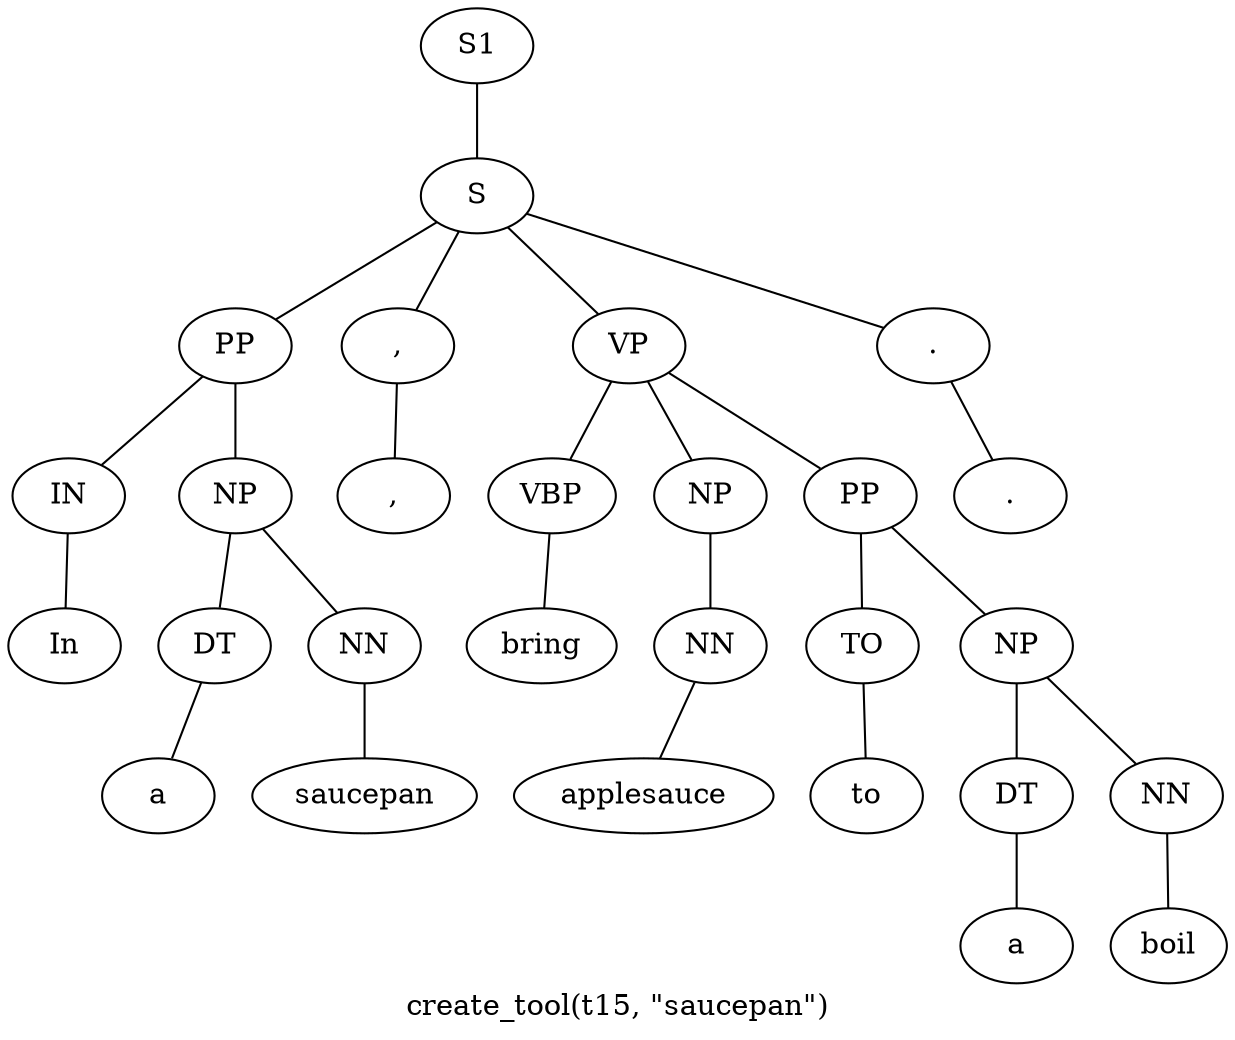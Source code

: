 graph SyntaxGraph {
	label = "create_tool(t15, \"saucepan\")";
	Node0 [label="S1"];
	Node1 [label="S"];
	Node2 [label="PP"];
	Node3 [label="IN"];
	Node4 [label="In"];
	Node5 [label="NP"];
	Node6 [label="DT"];
	Node7 [label="a"];
	Node8 [label="NN"];
	Node9 [label="saucepan"];
	Node10 [label=","];
	Node11 [label=","];
	Node12 [label="VP"];
	Node13 [label="VBP"];
	Node14 [label="bring"];
	Node15 [label="NP"];
	Node16 [label="NN"];
	Node17 [label="applesauce"];
	Node18 [label="PP"];
	Node19 [label="TO"];
	Node20 [label="to"];
	Node21 [label="NP"];
	Node22 [label="DT"];
	Node23 [label="a"];
	Node24 [label="NN"];
	Node25 [label="boil"];
	Node26 [label="."];
	Node27 [label="."];

	Node0 -- Node1;
	Node1 -- Node2;
	Node1 -- Node10;
	Node1 -- Node12;
	Node1 -- Node26;
	Node2 -- Node3;
	Node2 -- Node5;
	Node3 -- Node4;
	Node5 -- Node6;
	Node5 -- Node8;
	Node6 -- Node7;
	Node8 -- Node9;
	Node10 -- Node11;
	Node12 -- Node13;
	Node12 -- Node15;
	Node12 -- Node18;
	Node13 -- Node14;
	Node15 -- Node16;
	Node16 -- Node17;
	Node18 -- Node19;
	Node18 -- Node21;
	Node19 -- Node20;
	Node21 -- Node22;
	Node21 -- Node24;
	Node22 -- Node23;
	Node24 -- Node25;
	Node26 -- Node27;
}